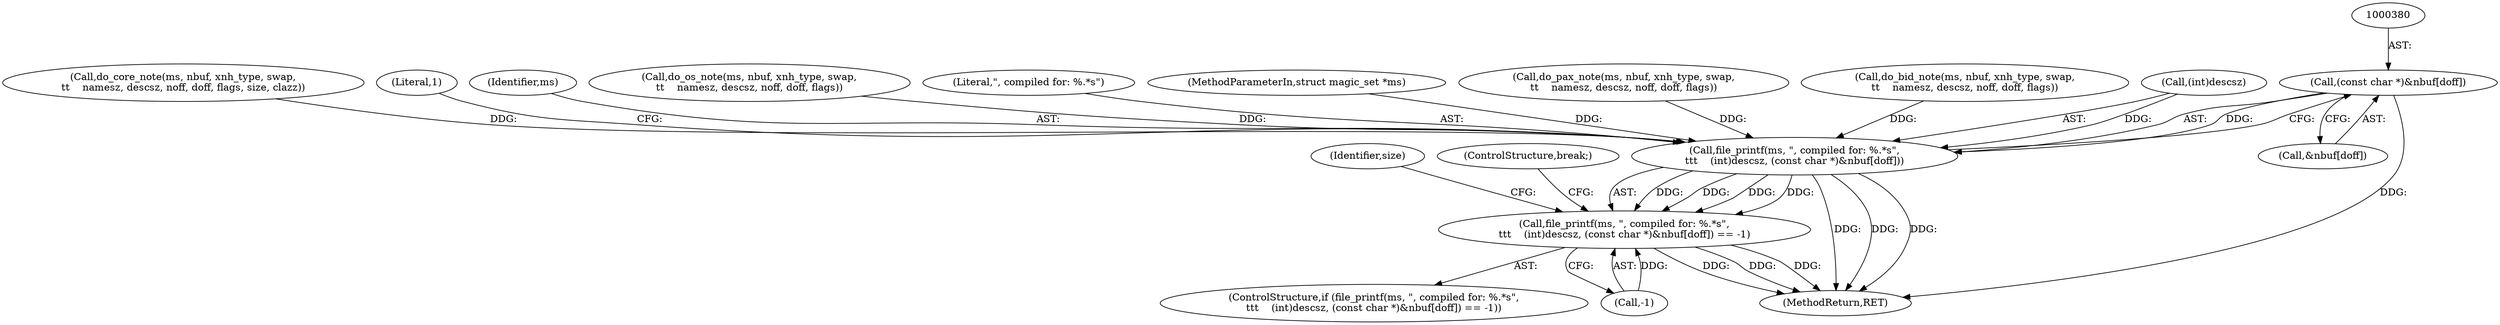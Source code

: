 digraph "0_file_65437cee25199dbd385fb35901bc0011e164276c@array" {
"1000379" [label="(Call,(const char *)&nbuf[doff])"];
"1000373" [label="(Call,file_printf(ms, \", compiled for: %.*s\",\n\t\t\t    (int)descsz, (const char *)&nbuf[doff]))"];
"1000372" [label="(Call,file_printf(ms, \", compiled for: %.*s\",\n\t\t\t    (int)descsz, (const char *)&nbuf[doff]) == -1)"];
"1000388" [label="(Identifier,size)"];
"1000372" [label="(Call,file_printf(ms, \", compiled for: %.*s\",\n\t\t\t    (int)descsz, (const char *)&nbuf[doff]) == -1)"];
"1000373" [label="(Call,file_printf(ms, \", compiled for: %.*s\",\n\t\t\t    (int)descsz, (const char *)&nbuf[doff]))"];
"1000316" [label="(Call,do_core_note(ms, nbuf, xnh_type, swap,\n\t\t    namesz, descsz, noff, doff, flags, size, clazz))"];
"1000371" [label="(ControlStructure,if (file_printf(ms, \", compiled for: %.*s\",\n\t\t\t    (int)descsz, (const char *)&nbuf[doff]) == -1))"];
"1000385" [label="(Call,-1)"];
"1000381" [label="(Call,&nbuf[doff])"];
"1000386" [label="(Literal,1)"];
"1000389" [label="(ControlStructure,break;)"];
"1000448" [label="(MethodReturn,RET)"];
"1000374" [label="(Identifier,ms)"];
"1000253" [label="(Call,do_os_note(ms, nbuf, xnh_type, swap,\n\t\t    namesz, descsz, noff, doff, flags))"];
"1000379" [label="(Call,(const char *)&nbuf[doff])"];
"1000375" [label="(Literal,\", compiled for: %.*s\")"];
"1000105" [label="(MethodParameterIn,struct magic_set *ms)"];
"1000295" [label="(Call,do_pax_note(ms, nbuf, xnh_type, swap,\n\t\t    namesz, descsz, noff, doff, flags))"];
"1000274" [label="(Call,do_bid_note(ms, nbuf, xnh_type, swap,\n\t\t    namesz, descsz, noff, doff, flags))"];
"1000376" [label="(Call,(int)descsz)"];
"1000379" -> "1000373"  [label="AST: "];
"1000379" -> "1000381"  [label="CFG: "];
"1000380" -> "1000379"  [label="AST: "];
"1000381" -> "1000379"  [label="AST: "];
"1000373" -> "1000379"  [label="CFG: "];
"1000379" -> "1000448"  [label="DDG: "];
"1000379" -> "1000373"  [label="DDG: "];
"1000373" -> "1000372"  [label="AST: "];
"1000374" -> "1000373"  [label="AST: "];
"1000375" -> "1000373"  [label="AST: "];
"1000376" -> "1000373"  [label="AST: "];
"1000386" -> "1000373"  [label="CFG: "];
"1000373" -> "1000448"  [label="DDG: "];
"1000373" -> "1000448"  [label="DDG: "];
"1000373" -> "1000448"  [label="DDG: "];
"1000373" -> "1000372"  [label="DDG: "];
"1000373" -> "1000372"  [label="DDG: "];
"1000373" -> "1000372"  [label="DDG: "];
"1000373" -> "1000372"  [label="DDG: "];
"1000274" -> "1000373"  [label="DDG: "];
"1000295" -> "1000373"  [label="DDG: "];
"1000253" -> "1000373"  [label="DDG: "];
"1000316" -> "1000373"  [label="DDG: "];
"1000105" -> "1000373"  [label="DDG: "];
"1000376" -> "1000373"  [label="DDG: "];
"1000372" -> "1000371"  [label="AST: "];
"1000372" -> "1000385"  [label="CFG: "];
"1000385" -> "1000372"  [label="AST: "];
"1000388" -> "1000372"  [label="CFG: "];
"1000389" -> "1000372"  [label="CFG: "];
"1000372" -> "1000448"  [label="DDG: "];
"1000372" -> "1000448"  [label="DDG: "];
"1000372" -> "1000448"  [label="DDG: "];
"1000385" -> "1000372"  [label="DDG: "];
}
